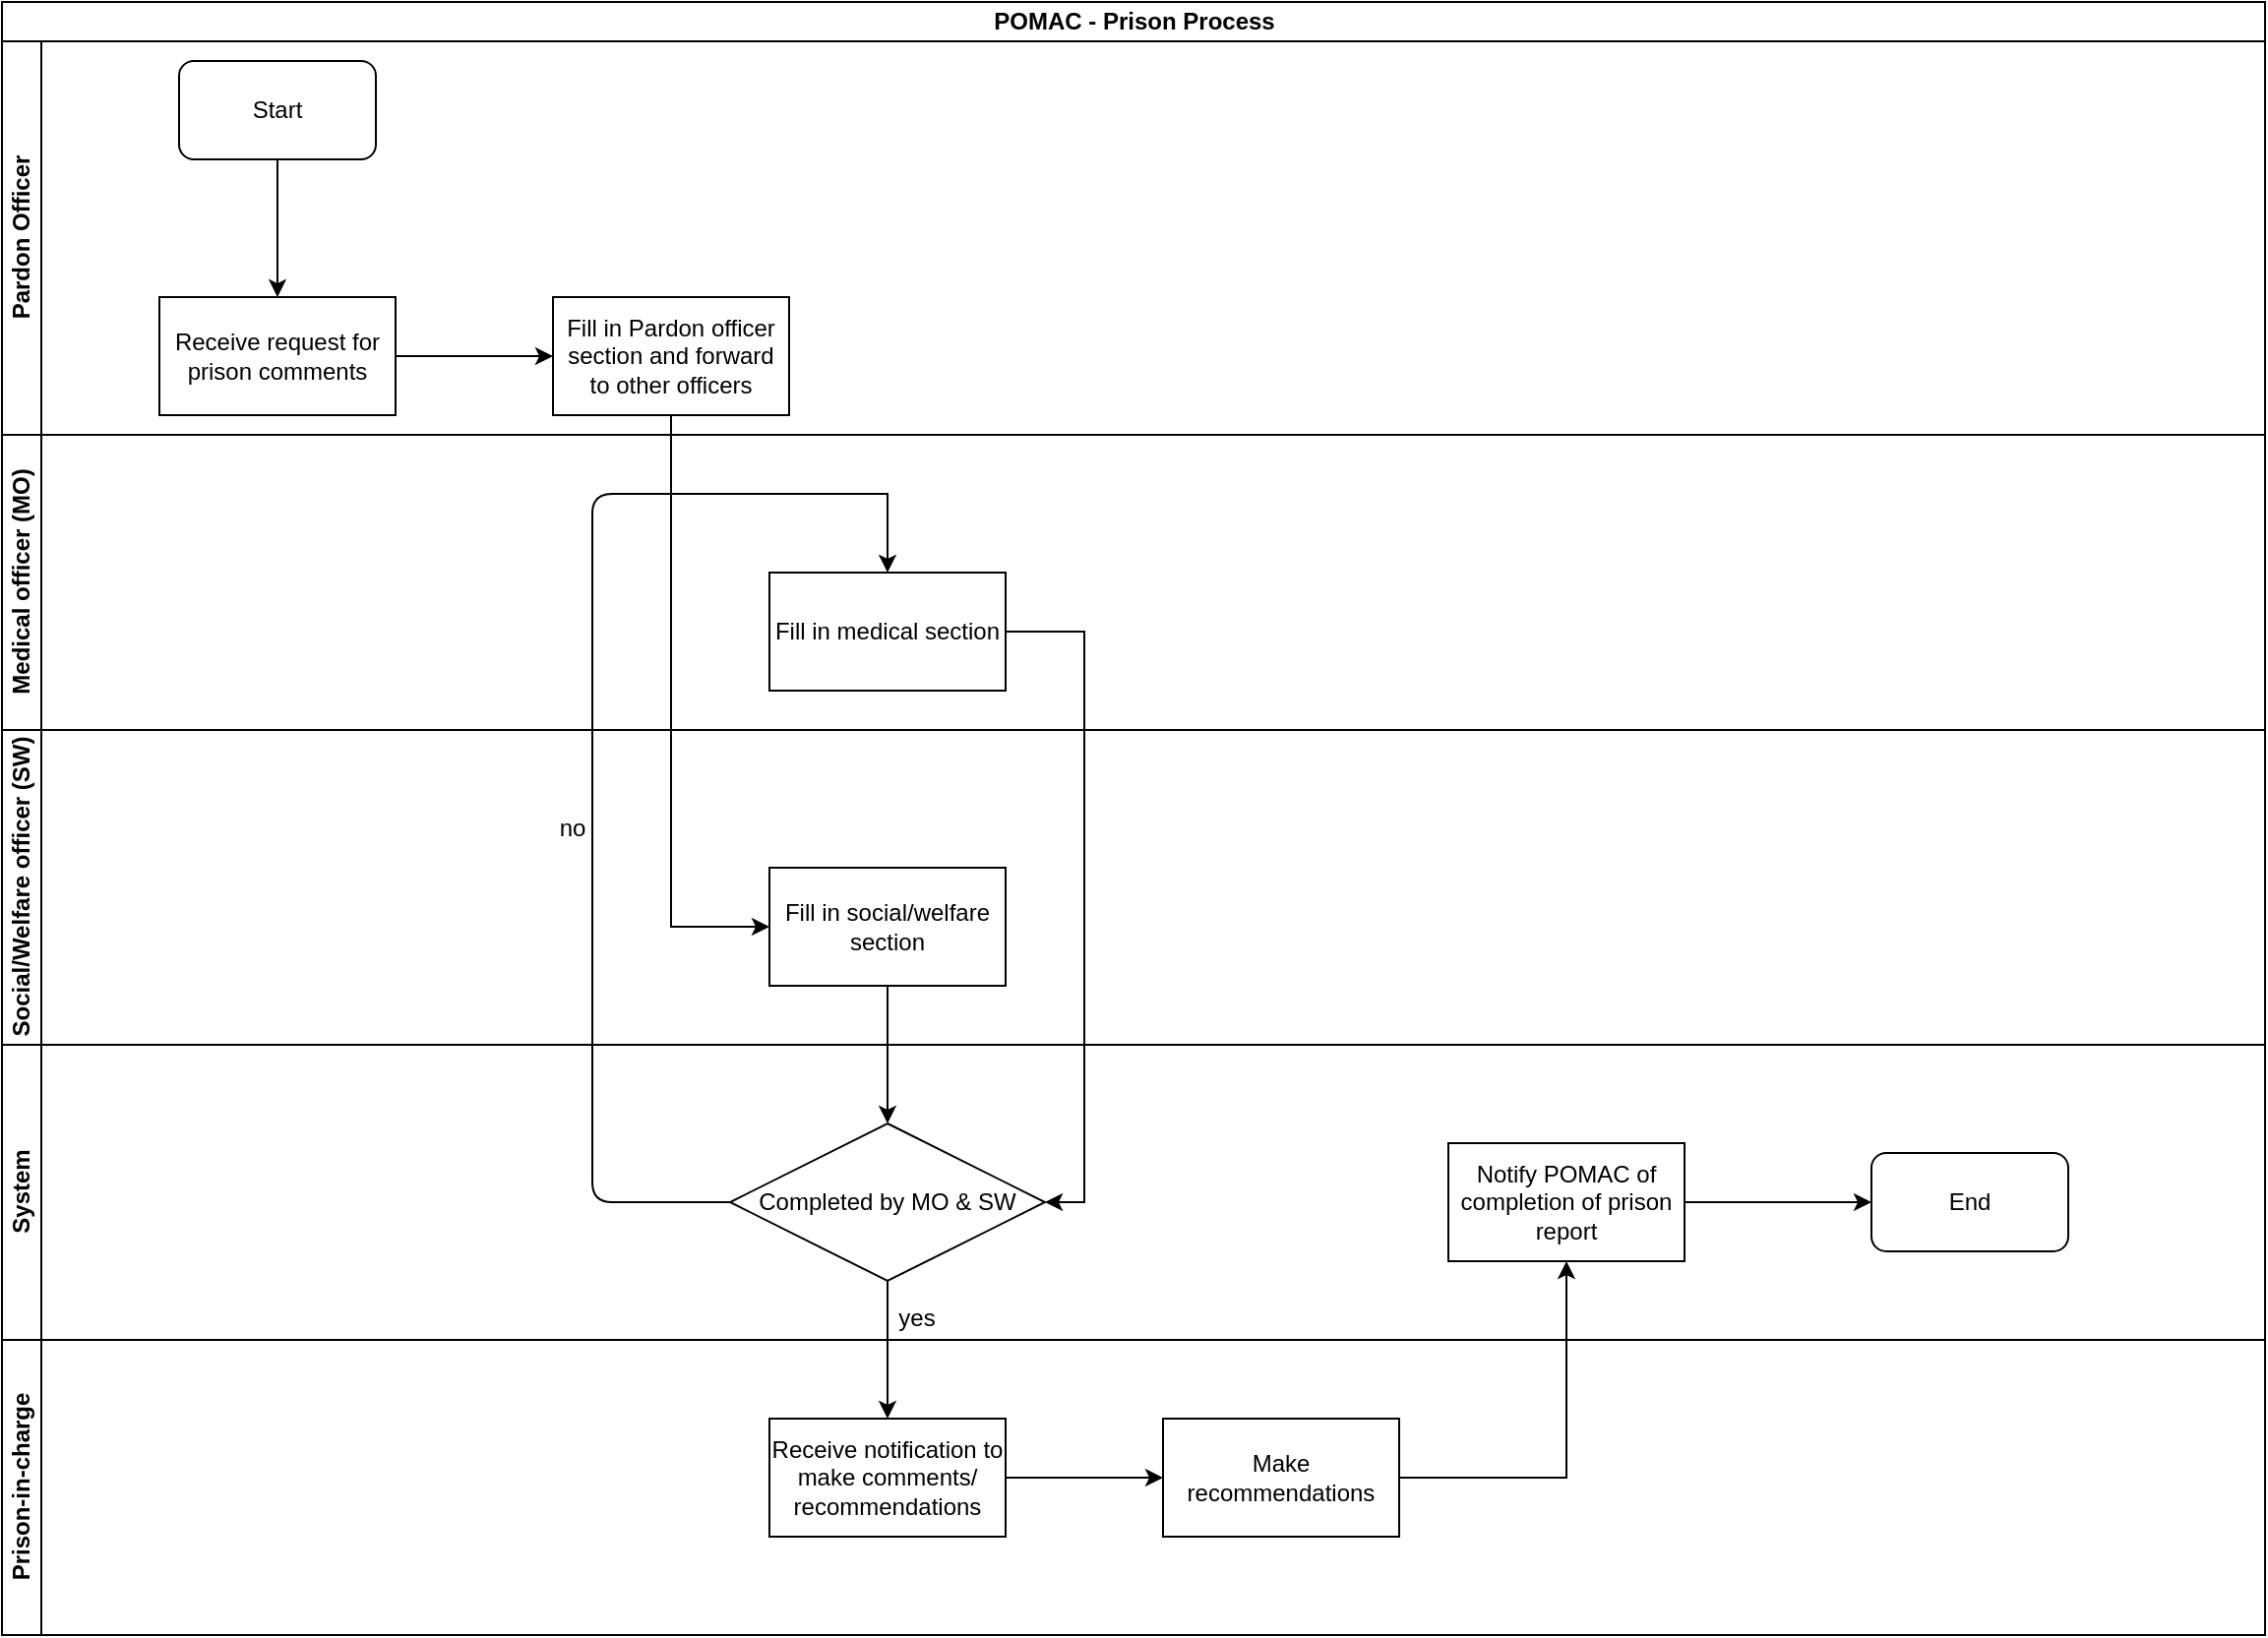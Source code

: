 <mxfile version="13.8.8" type="github">
  <diagram id="Vfz_66p9wcdMB7aPCSuo" name="Page-1">
    <mxGraphModel dx="1038" dy="547" grid="1" gridSize="10" guides="1" tooltips="1" connect="1" arrows="1" fold="1" page="1" pageScale="1" pageWidth="1169" pageHeight="827" math="0" shadow="0">
      <root>
        <mxCell id="0" />
        <mxCell id="1" parent="0" />
        <mxCell id="7xLf9PaOSlVCMq8ttG8S-1" value="POMAC - Prison Process" style="swimlane;html=1;childLayout=stackLayout;resizeParent=1;resizeParentMax=0;horizontal=1;startSize=20;horizontalStack=0;" vertex="1" parent="1">
          <mxGeometry x="10" y="20" width="1150" height="830" as="geometry" />
        </mxCell>
        <mxCell id="7xLf9PaOSlVCMq8ttG8S-2" value="Pardon Officer" style="swimlane;html=1;startSize=20;horizontal=0;" vertex="1" parent="7xLf9PaOSlVCMq8ttG8S-1">
          <mxGeometry y="20" width="1150" height="200" as="geometry" />
        </mxCell>
        <mxCell id="7xLf9PaOSlVCMq8ttG8S-10" value="Start" style="rounded=1;whiteSpace=wrap;html=1;" vertex="1" parent="7xLf9PaOSlVCMq8ttG8S-2">
          <mxGeometry x="90" y="10" width="100" height="50" as="geometry" />
        </mxCell>
        <mxCell id="7xLf9PaOSlVCMq8ttG8S-13" value="Receive request for prison comments" style="rounded=0;whiteSpace=wrap;html=1;" vertex="1" parent="7xLf9PaOSlVCMq8ttG8S-2">
          <mxGeometry x="80" y="130" width="120" height="60" as="geometry" />
        </mxCell>
        <mxCell id="7xLf9PaOSlVCMq8ttG8S-12" value="" style="edgeStyle=orthogonalEdgeStyle;rounded=0;orthogonalLoop=1;jettySize=auto;html=1;entryX=0.5;entryY=0;entryDx=0;entryDy=0;" edge="1" parent="7xLf9PaOSlVCMq8ttG8S-2" source="7xLf9PaOSlVCMq8ttG8S-10" target="7xLf9PaOSlVCMq8ttG8S-13">
          <mxGeometry relative="1" as="geometry">
            <mxPoint x="140" y="135" as="targetPoint" />
          </mxGeometry>
        </mxCell>
        <mxCell id="7xLf9PaOSlVCMq8ttG8S-3" value="Medical officer (MO)" style="swimlane;html=1;startSize=20;horizontal=0;" vertex="1" parent="7xLf9PaOSlVCMq8ttG8S-1">
          <mxGeometry y="220" width="1150" height="150" as="geometry" />
        </mxCell>
        <mxCell id="7xLf9PaOSlVCMq8ttG8S-16" value="Fill in medical section" style="whiteSpace=wrap;html=1;rounded=0;" vertex="1" parent="7xLf9PaOSlVCMq8ttG8S-3">
          <mxGeometry x="390" y="70" width="120" height="60" as="geometry" />
        </mxCell>
        <mxCell id="7xLf9PaOSlVCMq8ttG8S-4" value="Social/Welfare officer (SW)" style="swimlane;html=1;startSize=20;horizontal=0;" vertex="1" parent="7xLf9PaOSlVCMq8ttG8S-1">
          <mxGeometry y="370" width="1150" height="160" as="geometry" />
        </mxCell>
        <mxCell id="7xLf9PaOSlVCMq8ttG8S-18" value="Fill in social/welfare section" style="rounded=0;whiteSpace=wrap;html=1;" vertex="1" parent="7xLf9PaOSlVCMq8ttG8S-4">
          <mxGeometry x="390" y="70" width="120" height="60" as="geometry" />
        </mxCell>
        <mxCell id="7xLf9PaOSlVCMq8ttG8S-41" value="no" style="text;html=1;strokeColor=none;fillColor=none;align=center;verticalAlign=middle;whiteSpace=wrap;rounded=0;" vertex="1" parent="7xLf9PaOSlVCMq8ttG8S-4">
          <mxGeometry x="270" y="40" width="40" height="20" as="geometry" />
        </mxCell>
        <mxCell id="7xLf9PaOSlVCMq8ttG8S-9" value="System" style="swimlane;html=1;startSize=20;horizontal=0;" vertex="1" parent="7xLf9PaOSlVCMq8ttG8S-1">
          <mxGeometry y="530" width="1150" height="150" as="geometry" />
        </mxCell>
        <mxCell id="7xLf9PaOSlVCMq8ttG8S-28" value="Notify POMAC of completion of prison report" style="whiteSpace=wrap;html=1;rounded=0;" vertex="1" parent="7xLf9PaOSlVCMq8ttG8S-9">
          <mxGeometry x="735" y="50" width="120" height="60" as="geometry" />
        </mxCell>
        <mxCell id="7xLf9PaOSlVCMq8ttG8S-32" value="End" style="rounded=1;whiteSpace=wrap;html=1;" vertex="1" parent="7xLf9PaOSlVCMq8ttG8S-9">
          <mxGeometry x="950" y="55" width="100" height="50" as="geometry" />
        </mxCell>
        <mxCell id="7xLf9PaOSlVCMq8ttG8S-31" value="" style="edgeStyle=orthogonalEdgeStyle;rounded=0;orthogonalLoop=1;jettySize=auto;html=1;entryX=0;entryY=0.5;entryDx=0;entryDy=0;" edge="1" parent="7xLf9PaOSlVCMq8ttG8S-9" source="7xLf9PaOSlVCMq8ttG8S-28" target="7xLf9PaOSlVCMq8ttG8S-32">
          <mxGeometry relative="1" as="geometry">
            <mxPoint x="830" y="80" as="targetPoint" />
          </mxGeometry>
        </mxCell>
        <mxCell id="7xLf9PaOSlVCMq8ttG8S-33" value="Completed by MO &amp;amp; SW" style="rhombus;whiteSpace=wrap;html=1;" vertex="1" parent="7xLf9PaOSlVCMq8ttG8S-9">
          <mxGeometry x="370" y="40" width="160" height="80" as="geometry" />
        </mxCell>
        <mxCell id="7xLf9PaOSlVCMq8ttG8S-23" value="Prison-in-charge" style="swimlane;html=1;startSize=20;horizontal=0;" vertex="1" parent="7xLf9PaOSlVCMq8ttG8S-1">
          <mxGeometry y="680" width="1150" height="150" as="geometry" />
        </mxCell>
        <mxCell id="7xLf9PaOSlVCMq8ttG8S-26" value="Receive notification to make comments/ recommendations" style="whiteSpace=wrap;html=1;rounded=0;" vertex="1" parent="7xLf9PaOSlVCMq8ttG8S-23">
          <mxGeometry x="390" y="40" width="120" height="60" as="geometry" />
        </mxCell>
        <mxCell id="7xLf9PaOSlVCMq8ttG8S-34" value="yes" style="text;html=1;strokeColor=none;fillColor=none;align=center;verticalAlign=middle;whiteSpace=wrap;rounded=0;" vertex="1" parent="7xLf9PaOSlVCMq8ttG8S-23">
          <mxGeometry x="445" y="-21" width="40" height="20" as="geometry" />
        </mxCell>
        <mxCell id="7xLf9PaOSlVCMq8ttG8S-25" value="" style="edgeStyle=orthogonalEdgeStyle;rounded=0;orthogonalLoop=1;jettySize=auto;html=1;entryX=0.5;entryY=0;entryDx=0;entryDy=0;" edge="1" parent="7xLf9PaOSlVCMq8ttG8S-1" source="7xLf9PaOSlVCMq8ttG8S-18" target="7xLf9PaOSlVCMq8ttG8S-33">
          <mxGeometry relative="1" as="geometry">
            <mxPoint x="450" y="580" as="targetPoint" />
          </mxGeometry>
        </mxCell>
        <mxCell id="7xLf9PaOSlVCMq8ttG8S-27" value="" style="edgeStyle=orthogonalEdgeStyle;rounded=0;orthogonalLoop=1;jettySize=auto;html=1;exitX=0.5;exitY=1;exitDx=0;exitDy=0;" edge="1" parent="7xLf9PaOSlVCMq8ttG8S-1" source="7xLf9PaOSlVCMq8ttG8S-33" target="7xLf9PaOSlVCMq8ttG8S-26">
          <mxGeometry relative="1" as="geometry">
            <mxPoint x="450" y="640" as="sourcePoint" />
          </mxGeometry>
        </mxCell>
        <mxCell id="7xLf9PaOSlVCMq8ttG8S-36" value="" style="edgeStyle=orthogonalEdgeStyle;rounded=0;orthogonalLoop=1;jettySize=auto;html=1;entryX=1;entryY=0.5;entryDx=0;entryDy=0;" edge="1" parent="7xLf9PaOSlVCMq8ttG8S-1" source="7xLf9PaOSlVCMq8ttG8S-16" target="7xLf9PaOSlVCMq8ttG8S-33">
          <mxGeometry relative="1" as="geometry">
            <mxPoint x="600" y="320" as="targetPoint" />
            <Array as="points">
              <mxPoint x="550" y="320" />
              <mxPoint x="550" y="610" />
            </Array>
          </mxGeometry>
        </mxCell>
        <mxCell id="7xLf9PaOSlVCMq8ttG8S-17" value="" style="edgeStyle=orthogonalEdgeStyle;rounded=0;orthogonalLoop=1;jettySize=auto;html=1;" edge="1" parent="1" source="7xLf9PaOSlVCMq8ttG8S-14" target="7xLf9PaOSlVCMq8ttG8S-16">
          <mxGeometry relative="1" as="geometry" />
        </mxCell>
        <mxCell id="7xLf9PaOSlVCMq8ttG8S-20" value="" style="edgeStyle=orthogonalEdgeStyle;rounded=0;orthogonalLoop=1;jettySize=auto;html=1;exitX=0.5;exitY=1;exitDx=0;exitDy=0;entryX=0;entryY=0.5;entryDx=0;entryDy=0;" edge="1" parent="1" source="7xLf9PaOSlVCMq8ttG8S-14" target="7xLf9PaOSlVCMq8ttG8S-18">
          <mxGeometry relative="1" as="geometry">
            <mxPoint x="490" y="200" as="targetPoint" />
          </mxGeometry>
        </mxCell>
        <mxCell id="7xLf9PaOSlVCMq8ttG8S-14" value="Fill in Pardon officer section and forward to other officers" style="whiteSpace=wrap;html=1;rounded=0;" vertex="1" parent="1">
          <mxGeometry x="290" y="170" width="120" height="60" as="geometry" />
        </mxCell>
        <mxCell id="7xLf9PaOSlVCMq8ttG8S-15" value="" style="edgeStyle=orthogonalEdgeStyle;rounded=0;orthogonalLoop=1;jettySize=auto;html=1;" edge="1" parent="1" source="7xLf9PaOSlVCMq8ttG8S-13" target="7xLf9PaOSlVCMq8ttG8S-14">
          <mxGeometry relative="1" as="geometry" />
        </mxCell>
        <mxCell id="7xLf9PaOSlVCMq8ttG8S-39" value="" style="endArrow=none;html=1;entryX=0;entryY=0.5;entryDx=0;entryDy=0;" edge="1" parent="1" target="7xLf9PaOSlVCMq8ttG8S-33">
          <mxGeometry width="50" height="50" relative="1" as="geometry">
            <mxPoint x="350" y="270" as="sourcePoint" />
            <mxPoint x="470" y="410" as="targetPoint" />
            <Array as="points">
              <mxPoint x="310" y="270" />
              <mxPoint x="310" y="450" />
              <mxPoint x="310" y="630" />
            </Array>
          </mxGeometry>
        </mxCell>
        <mxCell id="7xLf9PaOSlVCMq8ttG8S-45" value="" style="edgeStyle=orthogonalEdgeStyle;rounded=0;orthogonalLoop=1;jettySize=auto;html=1;entryX=0.5;entryY=1;entryDx=0;entryDy=0;" edge="1" parent="1" source="7xLf9PaOSlVCMq8ttG8S-42" target="7xLf9PaOSlVCMq8ttG8S-28">
          <mxGeometry relative="1" as="geometry">
            <mxPoint x="800" y="770" as="targetPoint" />
          </mxGeometry>
        </mxCell>
        <mxCell id="7xLf9PaOSlVCMq8ttG8S-42" value="Make recommendations" style="whiteSpace=wrap;html=1;rounded=0;" vertex="1" parent="1">
          <mxGeometry x="600" y="740" width="120" height="60" as="geometry" />
        </mxCell>
        <mxCell id="7xLf9PaOSlVCMq8ttG8S-43" value="" style="edgeStyle=orthogonalEdgeStyle;rounded=0;orthogonalLoop=1;jettySize=auto;html=1;" edge="1" parent="1" source="7xLf9PaOSlVCMq8ttG8S-26" target="7xLf9PaOSlVCMq8ttG8S-42">
          <mxGeometry relative="1" as="geometry" />
        </mxCell>
      </root>
    </mxGraphModel>
  </diagram>
</mxfile>
